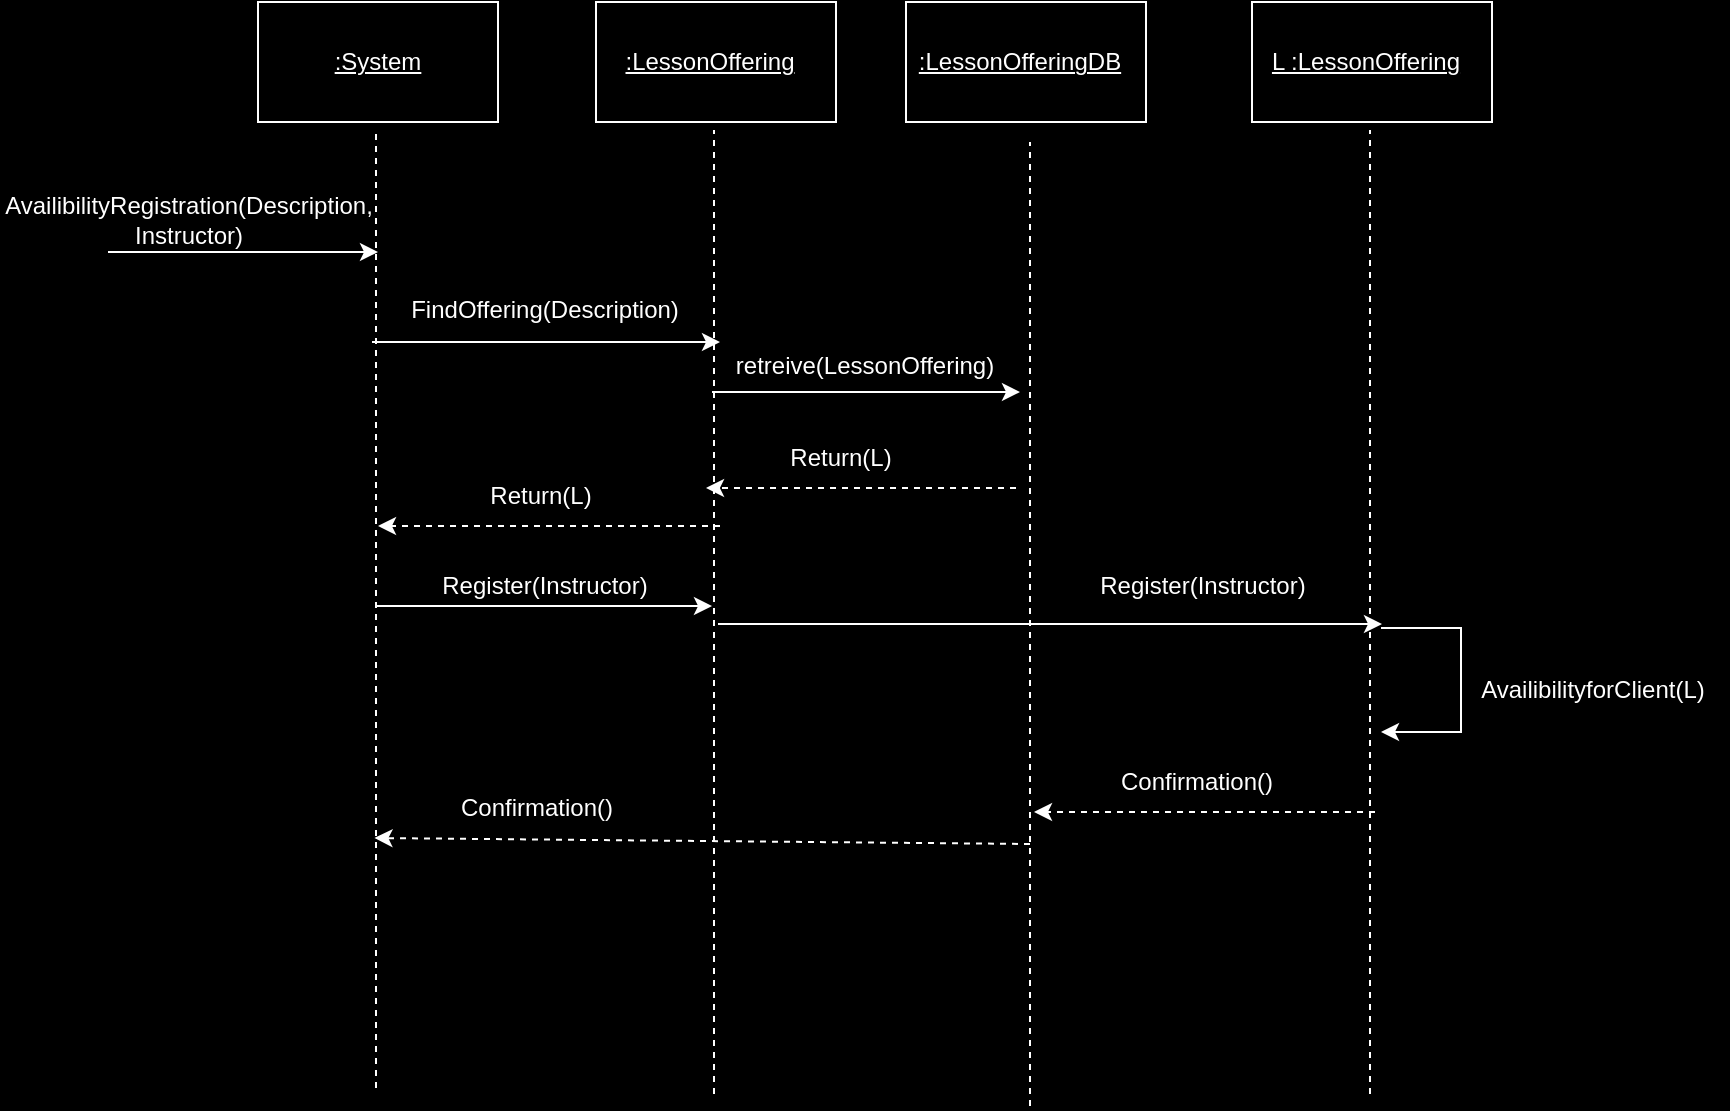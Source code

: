 <mxfile version="24.8.3">
  <diagram name="Page-1" id="FyIRsz40tpAIvj82FCYy">
    <mxGraphModel dx="1426" dy="791" grid="0" gridSize="10" guides="1" tooltips="1" connect="1" arrows="1" fold="1" page="0" pageScale="1" pageWidth="850" pageHeight="1100" background="#000000" math="0" shadow="0">
      <root>
        <mxCell id="0" />
        <mxCell id="1" parent="0" />
        <mxCell id="VHG9u79769D6CSE30_-v-21" value="" style="endArrow=classic;html=1;rounded=0;strokeColor=#FFFFFF;" edge="1" parent="1">
          <mxGeometry width="50" height="50" relative="1" as="geometry">
            <mxPoint x="68" y="237" as="sourcePoint" />
            <mxPoint x="203" y="237" as="targetPoint" />
          </mxGeometry>
        </mxCell>
        <mxCell id="VHG9u79769D6CSE30_-v-22" value="Con" style="text;html=1;align=center;verticalAlign=middle;whiteSpace=wrap;rounded=0;" vertex="1" parent="1">
          <mxGeometry x="103" y="206" width="60" height="30" as="geometry" />
        </mxCell>
        <mxCell id="VHG9u79769D6CSE30_-v-23" value="" style="endArrow=none;dashed=1;html=1;rounded=0;strokeColor=#FFFFFF;" edge="1" parent="1">
          <mxGeometry width="50" height="50" relative="1" as="geometry">
            <mxPoint x="202" y="655" as="sourcePoint" />
            <mxPoint x="202" y="176" as="targetPoint" />
          </mxGeometry>
        </mxCell>
        <mxCell id="VHG9u79769D6CSE30_-v-24" value="" style="rounded=0;whiteSpace=wrap;html=1;fillColor=#000000;strokeColor=#FFFFFF;" vertex="1" parent="1">
          <mxGeometry x="143" y="112" width="120" height="60" as="geometry" />
        </mxCell>
        <mxCell id="VHG9u79769D6CSE30_-v-25" value="&lt;font color=&quot;#ffffff&quot;&gt;&lt;u&gt;:System&lt;/u&gt;&lt;/font&gt;" style="text;html=1;align=center;verticalAlign=middle;whiteSpace=wrap;rounded=0;" vertex="1" parent="1">
          <mxGeometry x="173" y="127" width="60" height="30" as="geometry" />
        </mxCell>
        <mxCell id="VHG9u79769D6CSE30_-v-26" value="&lt;font color=&quot;#ffffff&quot;&gt;AvailibilityRegistration(Description, Instructor)&lt;/font&gt;" style="text;html=1;align=center;verticalAlign=middle;whiteSpace=wrap;rounded=0;" vertex="1" parent="1">
          <mxGeometry x="14" y="206" width="189" height="30" as="geometry" />
        </mxCell>
        <mxCell id="VHG9u79769D6CSE30_-v-27" value="" style="endArrow=classic;html=1;rounded=0;strokeColor=#FFFFFF;" edge="1" parent="1">
          <mxGeometry width="50" height="50" relative="1" as="geometry">
            <mxPoint x="200" y="282" as="sourcePoint" />
            <mxPoint x="374" y="282" as="targetPoint" />
          </mxGeometry>
        </mxCell>
        <mxCell id="VHG9u79769D6CSE30_-v-28" value="" style="endArrow=none;dashed=1;html=1;rounded=0;strokeColor=#FFFFFF;" edge="1" parent="1">
          <mxGeometry width="50" height="50" relative="1" as="geometry">
            <mxPoint x="371" y="658" as="sourcePoint" />
            <mxPoint x="371" y="176" as="targetPoint" />
          </mxGeometry>
        </mxCell>
        <mxCell id="VHG9u79769D6CSE30_-v-29" value="" style="rounded=0;whiteSpace=wrap;html=1;fillColor=#000000;strokeColor=#FFFFFF;" vertex="1" parent="1">
          <mxGeometry x="312" y="112" width="120" height="60" as="geometry" />
        </mxCell>
        <mxCell id="VHG9u79769D6CSE30_-v-30" value="&lt;font color=&quot;#ffffff&quot;&gt;&lt;u&gt;:LessonOffering&lt;/u&gt;&lt;/font&gt;" style="text;html=1;align=center;verticalAlign=middle;whiteSpace=wrap;rounded=0;" vertex="1" parent="1">
          <mxGeometry x="314" y="127" width="110" height="30" as="geometry" />
        </mxCell>
        <mxCell id="VHG9u79769D6CSE30_-v-31" value="&lt;font color=&quot;#ffffff&quot;&gt;FindOffering(Description)&lt;/font&gt;" style="text;html=1;align=center;verticalAlign=middle;whiteSpace=wrap;rounded=0;" vertex="1" parent="1">
          <mxGeometry x="219" y="251" width="135" height="30" as="geometry" />
        </mxCell>
        <mxCell id="VHG9u79769D6CSE30_-v-32" value="" style="endArrow=none;dashed=1;html=1;rounded=0;strokeColor=#FFFFFF;" edge="1" parent="1">
          <mxGeometry width="50" height="50" relative="1" as="geometry">
            <mxPoint x="529" y="664" as="sourcePoint" />
            <mxPoint x="529" y="182" as="targetPoint" />
          </mxGeometry>
        </mxCell>
        <mxCell id="VHG9u79769D6CSE30_-v-33" value="" style="rounded=0;whiteSpace=wrap;html=1;fillColor=#000000;strokeColor=#FFFFFF;" vertex="1" parent="1">
          <mxGeometry x="467" y="112" width="120" height="60" as="geometry" />
        </mxCell>
        <mxCell id="VHG9u79769D6CSE30_-v-34" value="&lt;font color=&quot;#ffffff&quot;&gt;&lt;u&gt;:LessonOfferingDB&lt;/u&gt;&lt;/font&gt;" style="text;html=1;align=center;verticalAlign=middle;whiteSpace=wrap;rounded=0;" vertex="1" parent="1">
          <mxGeometry x="469" y="127" width="110" height="30" as="geometry" />
        </mxCell>
        <mxCell id="VHG9u79769D6CSE30_-v-35" value="" style="endArrow=classic;html=1;rounded=0;strokeColor=#FFFFFF;" edge="1" parent="1">
          <mxGeometry width="50" height="50" relative="1" as="geometry">
            <mxPoint x="370" y="307" as="sourcePoint" />
            <mxPoint x="524" y="307" as="targetPoint" />
          </mxGeometry>
        </mxCell>
        <mxCell id="VHG9u79769D6CSE30_-v-36" value="&lt;font color=&quot;#ffffff&quot;&gt;retreive(LessonOffering)&lt;/font&gt;" style="text;html=1;align=center;verticalAlign=middle;whiteSpace=wrap;rounded=0;" vertex="1" parent="1">
          <mxGeometry x="379" y="279" width="135" height="30" as="geometry" />
        </mxCell>
        <mxCell id="VHG9u79769D6CSE30_-v-37" value="" style="endArrow=classic;html=1;rounded=0;strokeColor=#FFFFFF;entryX=0;entryY=1;entryDx=0;entryDy=0;dashed=1;" edge="1" parent="1" target="VHG9u79769D6CSE30_-v-38">
          <mxGeometry width="50" height="50" relative="1" as="geometry">
            <mxPoint x="522" y="355" as="sourcePoint" />
            <mxPoint x="204" y="369" as="targetPoint" />
          </mxGeometry>
        </mxCell>
        <mxCell id="VHG9u79769D6CSE30_-v-38" value="&lt;font color=&quot;#ffffff&quot;&gt;Return(L)&lt;/font&gt;" style="text;html=1;align=center;verticalAlign=middle;whiteSpace=wrap;rounded=0;" vertex="1" parent="1">
          <mxGeometry x="367" y="325" width="135" height="30" as="geometry" />
        </mxCell>
        <mxCell id="VHG9u79769D6CSE30_-v-39" value="" style="endArrow=classic;html=1;rounded=0;strokeColor=#FFFFFF;" edge="1" parent="1">
          <mxGeometry width="50" height="50" relative="1" as="geometry">
            <mxPoint x="704.5" y="425" as="sourcePoint" />
            <mxPoint x="704.5" y="477" as="targetPoint" />
            <Array as="points">
              <mxPoint x="744.5" y="425" />
              <mxPoint x="744.5" y="477" />
            </Array>
          </mxGeometry>
        </mxCell>
        <mxCell id="VHG9u79769D6CSE30_-v-40" value="&lt;font color=&quot;#ffffff&quot;&gt;AvailibilityforClient(L)&lt;/font&gt;" style="text;html=1;align=center;verticalAlign=middle;whiteSpace=wrap;rounded=0;" vertex="1" parent="1">
          <mxGeometry x="743" y="441" width="135" height="30" as="geometry" />
        </mxCell>
        <mxCell id="VHG9u79769D6CSE30_-v-41" value="" style="endArrow=classic;html=1;rounded=0;strokeColor=#FFFFFF;dashed=1;" edge="1" parent="1">
          <mxGeometry width="50" height="50" relative="1" as="geometry">
            <mxPoint x="701.5" y="517" as="sourcePoint" />
            <mxPoint x="531" y="517" as="targetPoint" />
          </mxGeometry>
        </mxCell>
        <mxCell id="VHG9u79769D6CSE30_-v-42" value="&lt;font color=&quot;#ffffff&quot;&gt;Confirmation()&lt;/font&gt;" style="text;html=1;align=center;verticalAlign=middle;whiteSpace=wrap;rounded=0;" vertex="1" parent="1">
          <mxGeometry x="544.5" y="487" width="135" height="30" as="geometry" />
        </mxCell>
        <mxCell id="VHG9u79769D6CSE30_-v-43" value="" style="endArrow=classic;html=1;rounded=0;strokeColor=#FFFFFF;dashed=1;" edge="1" parent="1">
          <mxGeometry width="50" height="50" relative="1" as="geometry">
            <mxPoint x="374" y="374" as="sourcePoint" />
            <mxPoint x="203" y="374" as="targetPoint" />
          </mxGeometry>
        </mxCell>
        <mxCell id="VHG9u79769D6CSE30_-v-44" value="&lt;font color=&quot;#ffffff&quot;&gt;Return(L)&lt;/font&gt;" style="text;html=1;align=center;verticalAlign=middle;whiteSpace=wrap;rounded=0;" vertex="1" parent="1">
          <mxGeometry x="217" y="344" width="135" height="30" as="geometry" />
        </mxCell>
        <mxCell id="VHG9u79769D6CSE30_-v-45" value="" style="endArrow=classic;html=1;rounded=0;strokeColor=#FFFFFF;" edge="1" parent="1">
          <mxGeometry width="50" height="50" relative="1" as="geometry">
            <mxPoint x="373" y="423" as="sourcePoint" />
            <mxPoint x="705" y="423" as="targetPoint" />
          </mxGeometry>
        </mxCell>
        <mxCell id="VHG9u79769D6CSE30_-v-46" value="&lt;font color=&quot;#ffffff&quot;&gt;Register(Instructor)&lt;/font&gt;" style="text;html=1;align=center;verticalAlign=middle;whiteSpace=wrap;rounded=0;" vertex="1" parent="1">
          <mxGeometry x="548" y="389" width="135" height="30" as="geometry" />
        </mxCell>
        <mxCell id="VHG9u79769D6CSE30_-v-47" value="" style="endArrow=none;dashed=1;html=1;rounded=0;strokeColor=#FFFFFF;" edge="1" parent="1">
          <mxGeometry width="50" height="50" relative="1" as="geometry">
            <mxPoint x="699" y="658" as="sourcePoint" />
            <mxPoint x="699" y="176" as="targetPoint" />
          </mxGeometry>
        </mxCell>
        <mxCell id="VHG9u79769D6CSE30_-v-48" value="" style="rounded=0;whiteSpace=wrap;html=1;fillColor=#000000;strokeColor=#FFFFFF;" vertex="1" parent="1">
          <mxGeometry x="640" y="112" width="120" height="60" as="geometry" />
        </mxCell>
        <mxCell id="VHG9u79769D6CSE30_-v-49" value="&lt;font color=&quot;#ffffff&quot;&gt;&lt;u&gt;L :LessonOffering&lt;/u&gt;&lt;/font&gt;" style="text;html=1;align=center;verticalAlign=middle;whiteSpace=wrap;rounded=0;" vertex="1" parent="1">
          <mxGeometry x="642" y="127" width="110" height="30" as="geometry" />
        </mxCell>
        <mxCell id="VHG9u79769D6CSE30_-v-50" value="" style="endArrow=classic;html=1;rounded=0;strokeColor=#FFFFFF;" edge="1" parent="1">
          <mxGeometry width="50" height="50" relative="1" as="geometry">
            <mxPoint x="202.5" y="414" as="sourcePoint" />
            <mxPoint x="370" y="414" as="targetPoint" />
          </mxGeometry>
        </mxCell>
        <mxCell id="VHG9u79769D6CSE30_-v-51" value="&lt;font color=&quot;#ffffff&quot;&gt;Register(Instructor)&lt;/font&gt;" style="text;html=1;align=center;verticalAlign=middle;whiteSpace=wrap;rounded=0;" vertex="1" parent="1">
          <mxGeometry x="219" y="389" width="135" height="30" as="geometry" />
        </mxCell>
        <mxCell id="VHG9u79769D6CSE30_-v-52" value="" style="endArrow=classic;html=1;rounded=0;strokeColor=#FFFFFF;dashed=1;" edge="1" parent="1">
          <mxGeometry width="50" height="50" relative="1" as="geometry">
            <mxPoint x="529" y="533" as="sourcePoint" />
            <mxPoint x="201.25" y="530" as="targetPoint" />
          </mxGeometry>
        </mxCell>
        <mxCell id="VHG9u79769D6CSE30_-v-53" value="&lt;font color=&quot;#ffffff&quot;&gt;Confirmation()&lt;/font&gt;" style="text;html=1;align=center;verticalAlign=middle;whiteSpace=wrap;rounded=0;" vertex="1" parent="1">
          <mxGeometry x="214.75" y="500" width="135" height="30" as="geometry" />
        </mxCell>
      </root>
    </mxGraphModel>
  </diagram>
</mxfile>
